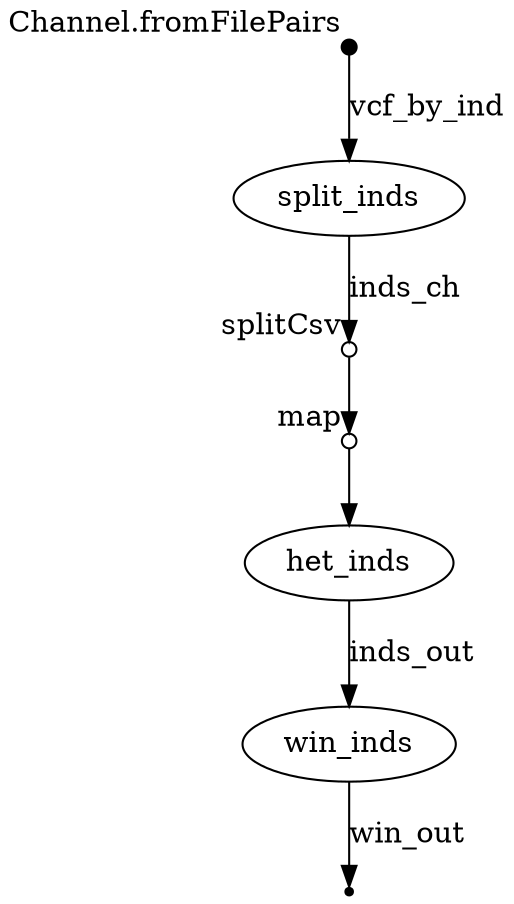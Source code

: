 digraph "analysis_het" {
p0 [shape=point,label="",fixedsize=true,width=0.1,xlabel="Channel.fromFilePairs"];
p1 [label="split_inds"];
p0 -> p1 [label="vcf_by_ind"];

p1 [label="split_inds"];
p2 [shape=circle,label="",fixedsize=true,width=0.1,xlabel="splitCsv"];
p1 -> p2 [label="inds_ch"];

p2 [shape=circle,label="",fixedsize=true,width=0.1,xlabel="splitCsv"];
p3 [shape=circle,label="",fixedsize=true,width=0.1,xlabel="map"];
p2 -> p3;

p3 [shape=circle,label="",fixedsize=true,width=0.1,xlabel="map"];
p4 [label="het_inds"];
p3 -> p4;

p4 [label="het_inds"];
p5 [label="win_inds"];
p4 -> p5 [label="inds_out"];

p5 [label="win_inds"];
p6 [shape=point];
p5 -> p6 [label="win_out"];

}
